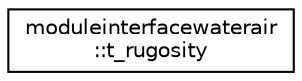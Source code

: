 digraph "Graphical Class Hierarchy"
{
 // LATEX_PDF_SIZE
  edge [fontname="Helvetica",fontsize="10",labelfontname="Helvetica",labelfontsize="10"];
  node [fontname="Helvetica",fontsize="10",shape=record];
  rankdir="LR";
  Node0 [label="moduleinterfacewaterair\l::t_rugosity",height=0.2,width=0.4,color="black", fillcolor="white", style="filled",URL="$structmoduleinterfacewaterair_1_1t__rugosity.html",tooltip=" "];
}
